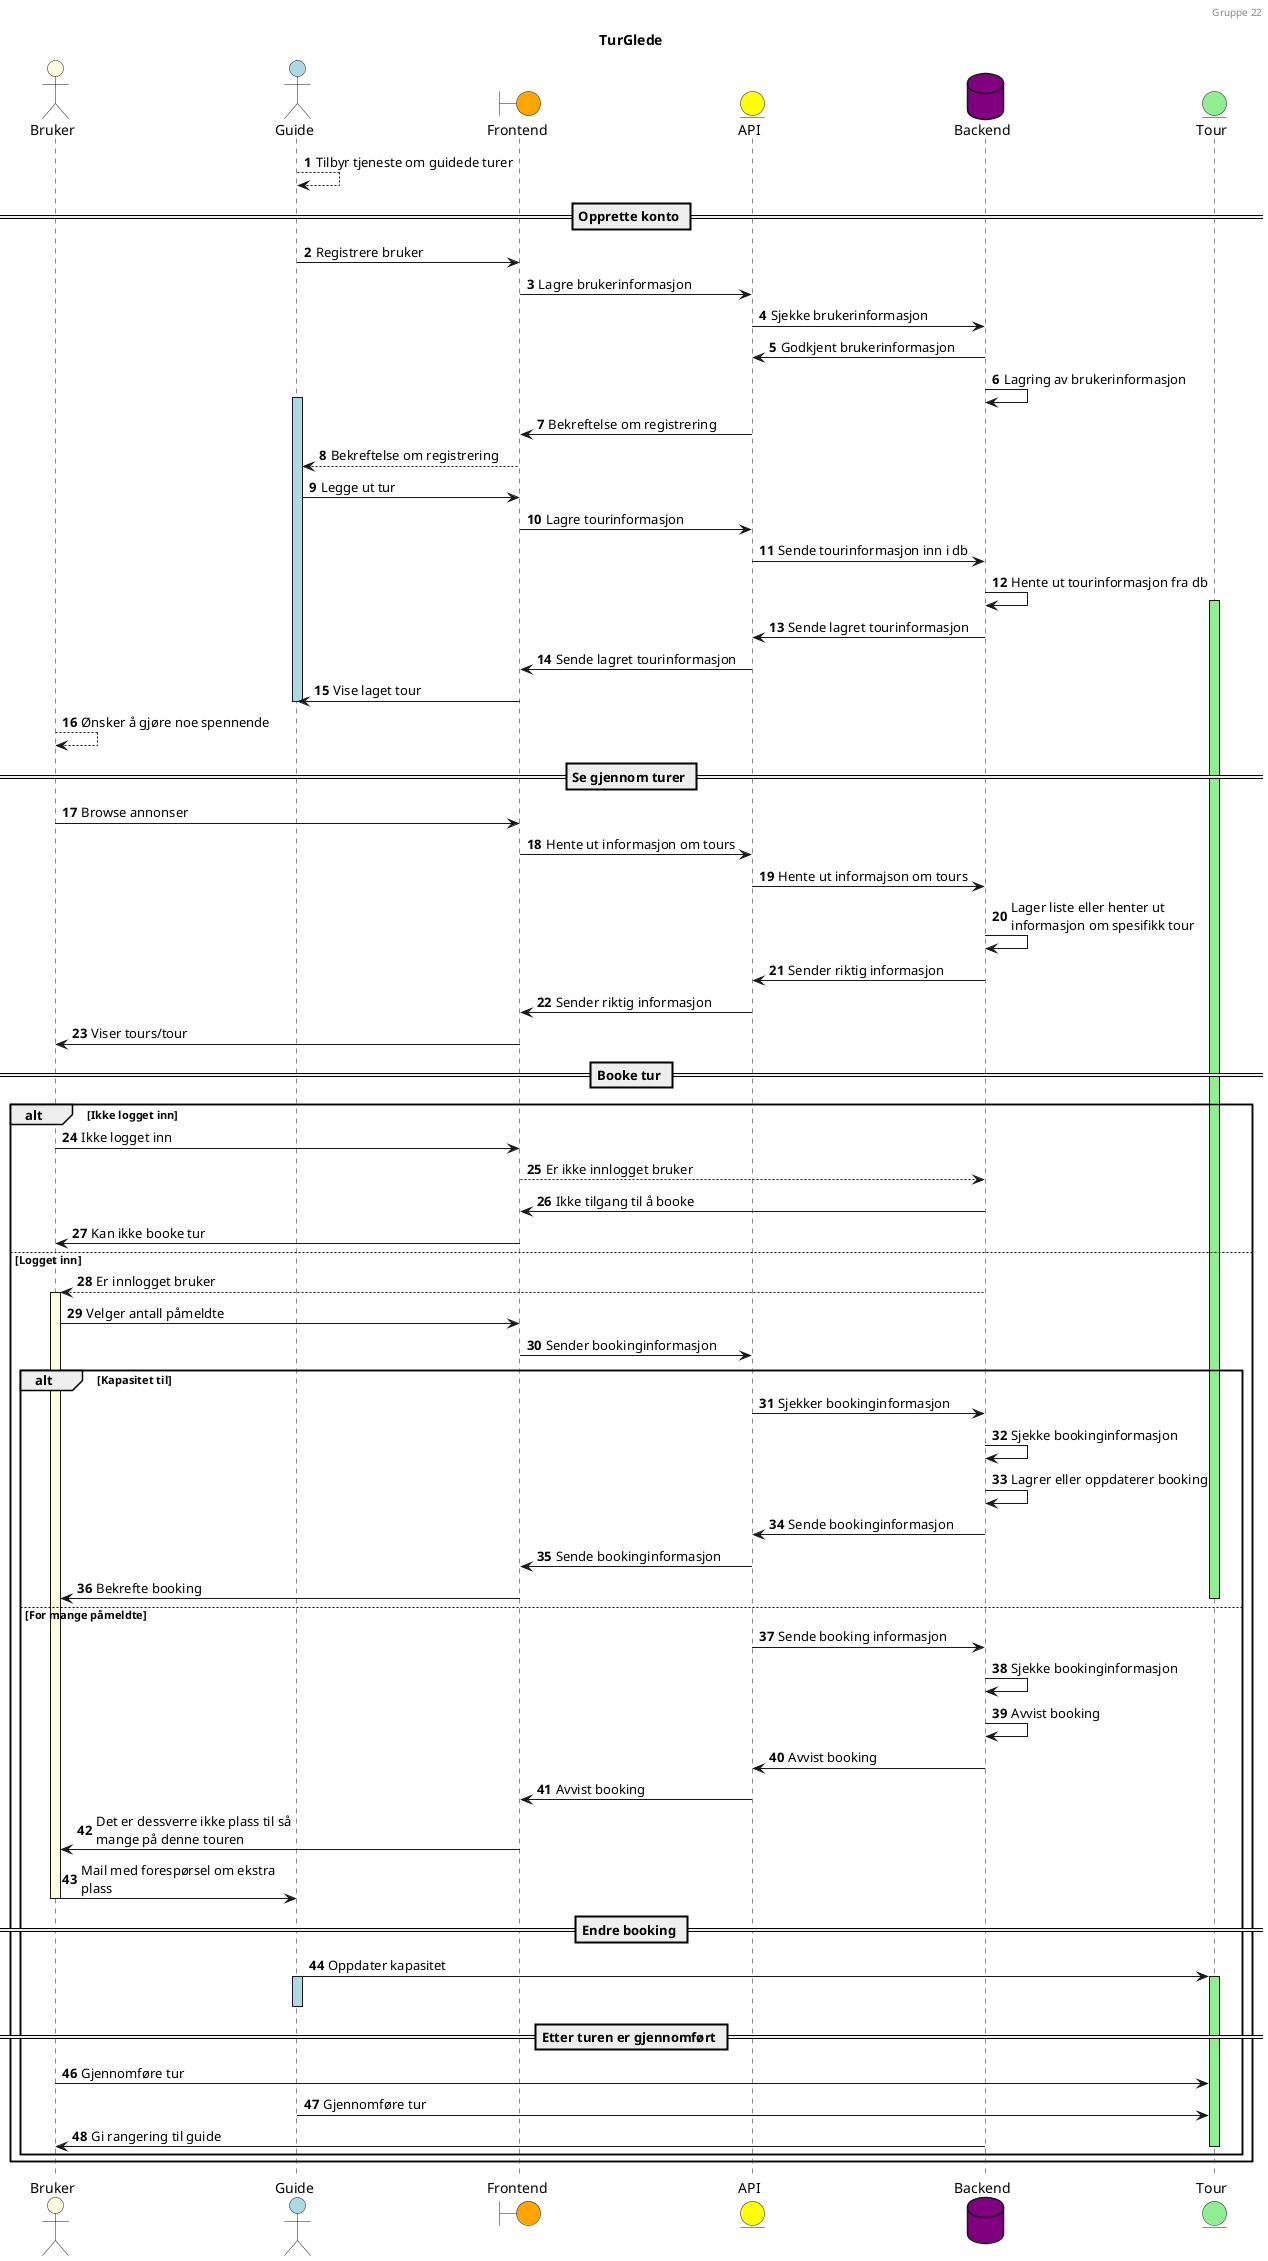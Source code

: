 @startuml
'https://plantuml.com/sequence-diagram'

skinparam maxMessageSize 200
autonumber 1
header Gruppe 22

title TurGlede

actor Bruker as br #lightyellow
actor Guide as gu #lightblue
boundary Frontend as fe #orange
entity API as api #yellow
database Backend as be #purple
entity Tour as to #lightgreen

gu --> gu : Tilbyr tjeneste om guidede turer

== Opprette konto ==
gu -> fe : Registrere bruker
fe -> api : Lagre brukerinformasjon
api -> be : Sjekke brukerinformasjon
be -> api : Godkjent brukerinformasjon
be -> be : Lagring av brukerinformasjon
activate gu #lightblue
api -> fe : Bekreftelse om registrering
fe --> gu : Bekreftelse om registrering
gu -> fe : Legge ut tur
fe -> api : Lagre tourinformasjon
api -> be : Sende tourinformasjon inn i db
be -> be : Hente ut tourinformasjon fra db
activate to #lightgreen

be -> api : Sende lagret tourinformasjon
api -> fe : Sende lagret tourinformasjon
fe -> gu : Vise laget tour


deactivate gu

'autonumber inc A
br --> br : Ønsker å gjøre noe spennende
'Se gjennom turer, filtrere og booke
'-- litt mer av den avanserte funksjonaliteten, filtrere, søke, evt kart. Redusere kapasitet.
'Guide kan dobbeltsjekke ratings og bestemme om de vil '

== Se gjennom turer ==
br -> fe : Browse annonser
fe -> api : Hente ut informasjon om tours
api -> be : Hente ut informajson om tours
be -> be : Lager liste eller henter ut informasjon om spesifikk tour
be -> api : Sender riktig informasjon
api -> fe : Sender riktig informasjon
fe -> br : Viser tours/tour

== Booke tur ==

alt Ikke logget inn
    br -> fe : Ikke logget inn
    fe --> be : Er ikke innlogget bruker
    be -> fe : Ikke tilgang til å booke
    fe -> br : Kan ikke booke tur

else Logget inn
    be --> br : Er innlogget bruker
    activate br #lightyellow
    br -> fe : Velger antall påmeldte
    fe -> api : Sender bookinginformasjon

    alt Kapasitet til
        api -> be : Sjekker bookinginformasjon
        be -> be : Sjekke bookinginformasjon
        be -> be : Lagrer eller oppdaterer booking
        be -> api : Sende bookinginformasjon
        api -> fe : Sende bookinginformasjon
        fe -> br : Bekrefte booking

        deactivate to
    else For mange påmeldte
        api -> be : Sende booking informasjon
        be -> be : Sjekke bookinginformasjon
        be -> be : Avvist booking
        be -> api : Avvist booking
        api -> fe : Avvist booking
        fe -> br : Det er dessverre ikke plass til så mange på denne touren
        br -> gu : Mail med forespørsel om ekstra plass
        'venter en stund på svar'
    deactivate br
    == Endre booking ==
    gu -> to : Oppdater kapasitet
    activate to #lightgreen
    activate gu #lightblue

    deactivate gu

    == Etter turen er gjennomført ==

    autonumber inc A
    br -> to : Gjennomføre tur
    gu -> to : Gjennomføre tur
    be -> br : Gi rangering til guide
    deactivate to
    end
end


' Verifisere, anmelde, tilbakemelding, kvalitetssikre, tur etter'
'En person blir kasta ut av booking fordi han er dum'


@endduml